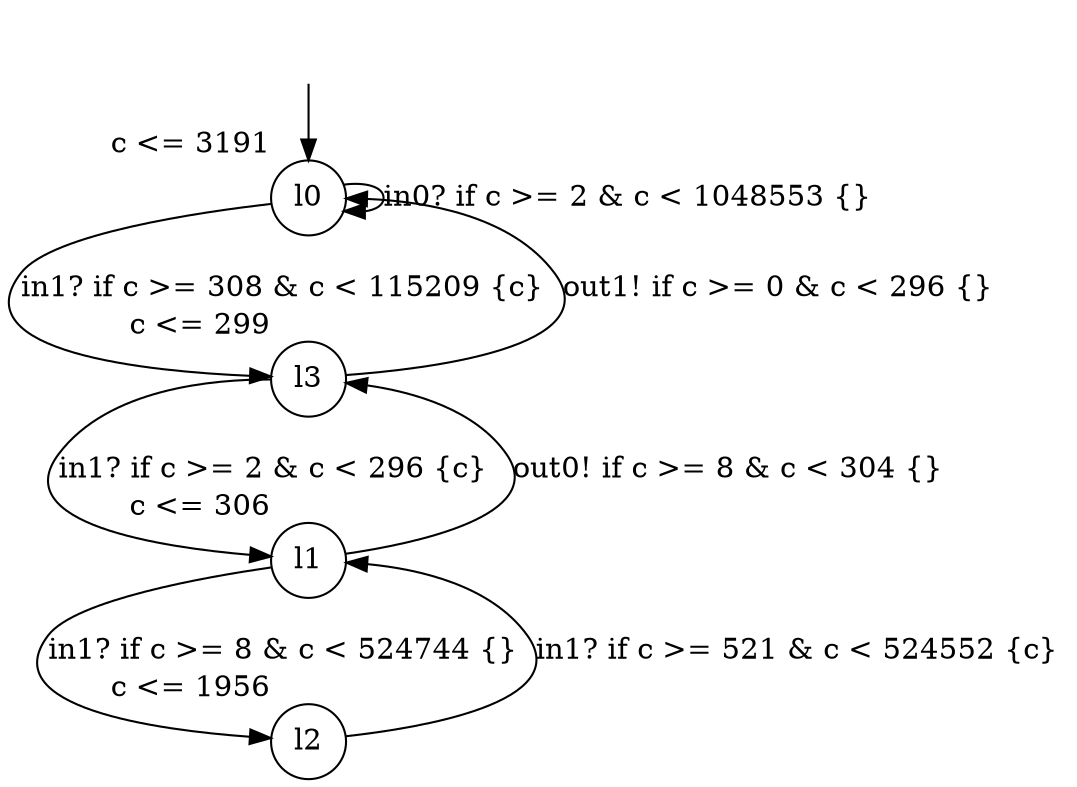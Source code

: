 digraph g {
__start0 [label="" shape="none"];
l0 [shape="circle" margin=0 label="l0", xlabel="c <= 3191"];
l1 [shape="circle" margin=0 label="l1", xlabel="c <= 306"];
l2 [shape="circle" margin=0 label="l2", xlabel="c <= 1956"];
l3 [shape="circle" margin=0 label="l3", xlabel="c <= 299"];
l0 -> l0 [label="in0? if c >= 2 & c < 1048553 {} "];
l0 -> l3 [label="in1? if c >= 308 & c < 115209 {c} "];
l1 -> l3 [label="out0! if c >= 8 & c < 304 {} "];
l1 -> l2 [label="in1? if c >= 8 & c < 524744 {} "];
l2 -> l1 [label="in1? if c >= 521 & c < 524552 {c} "];
l3 -> l0 [label="out1! if c >= 0 & c < 296 {} "];
l3 -> l1 [label="in1? if c >= 2 & c < 296 {c} "];
__start0 -> l0;
}
